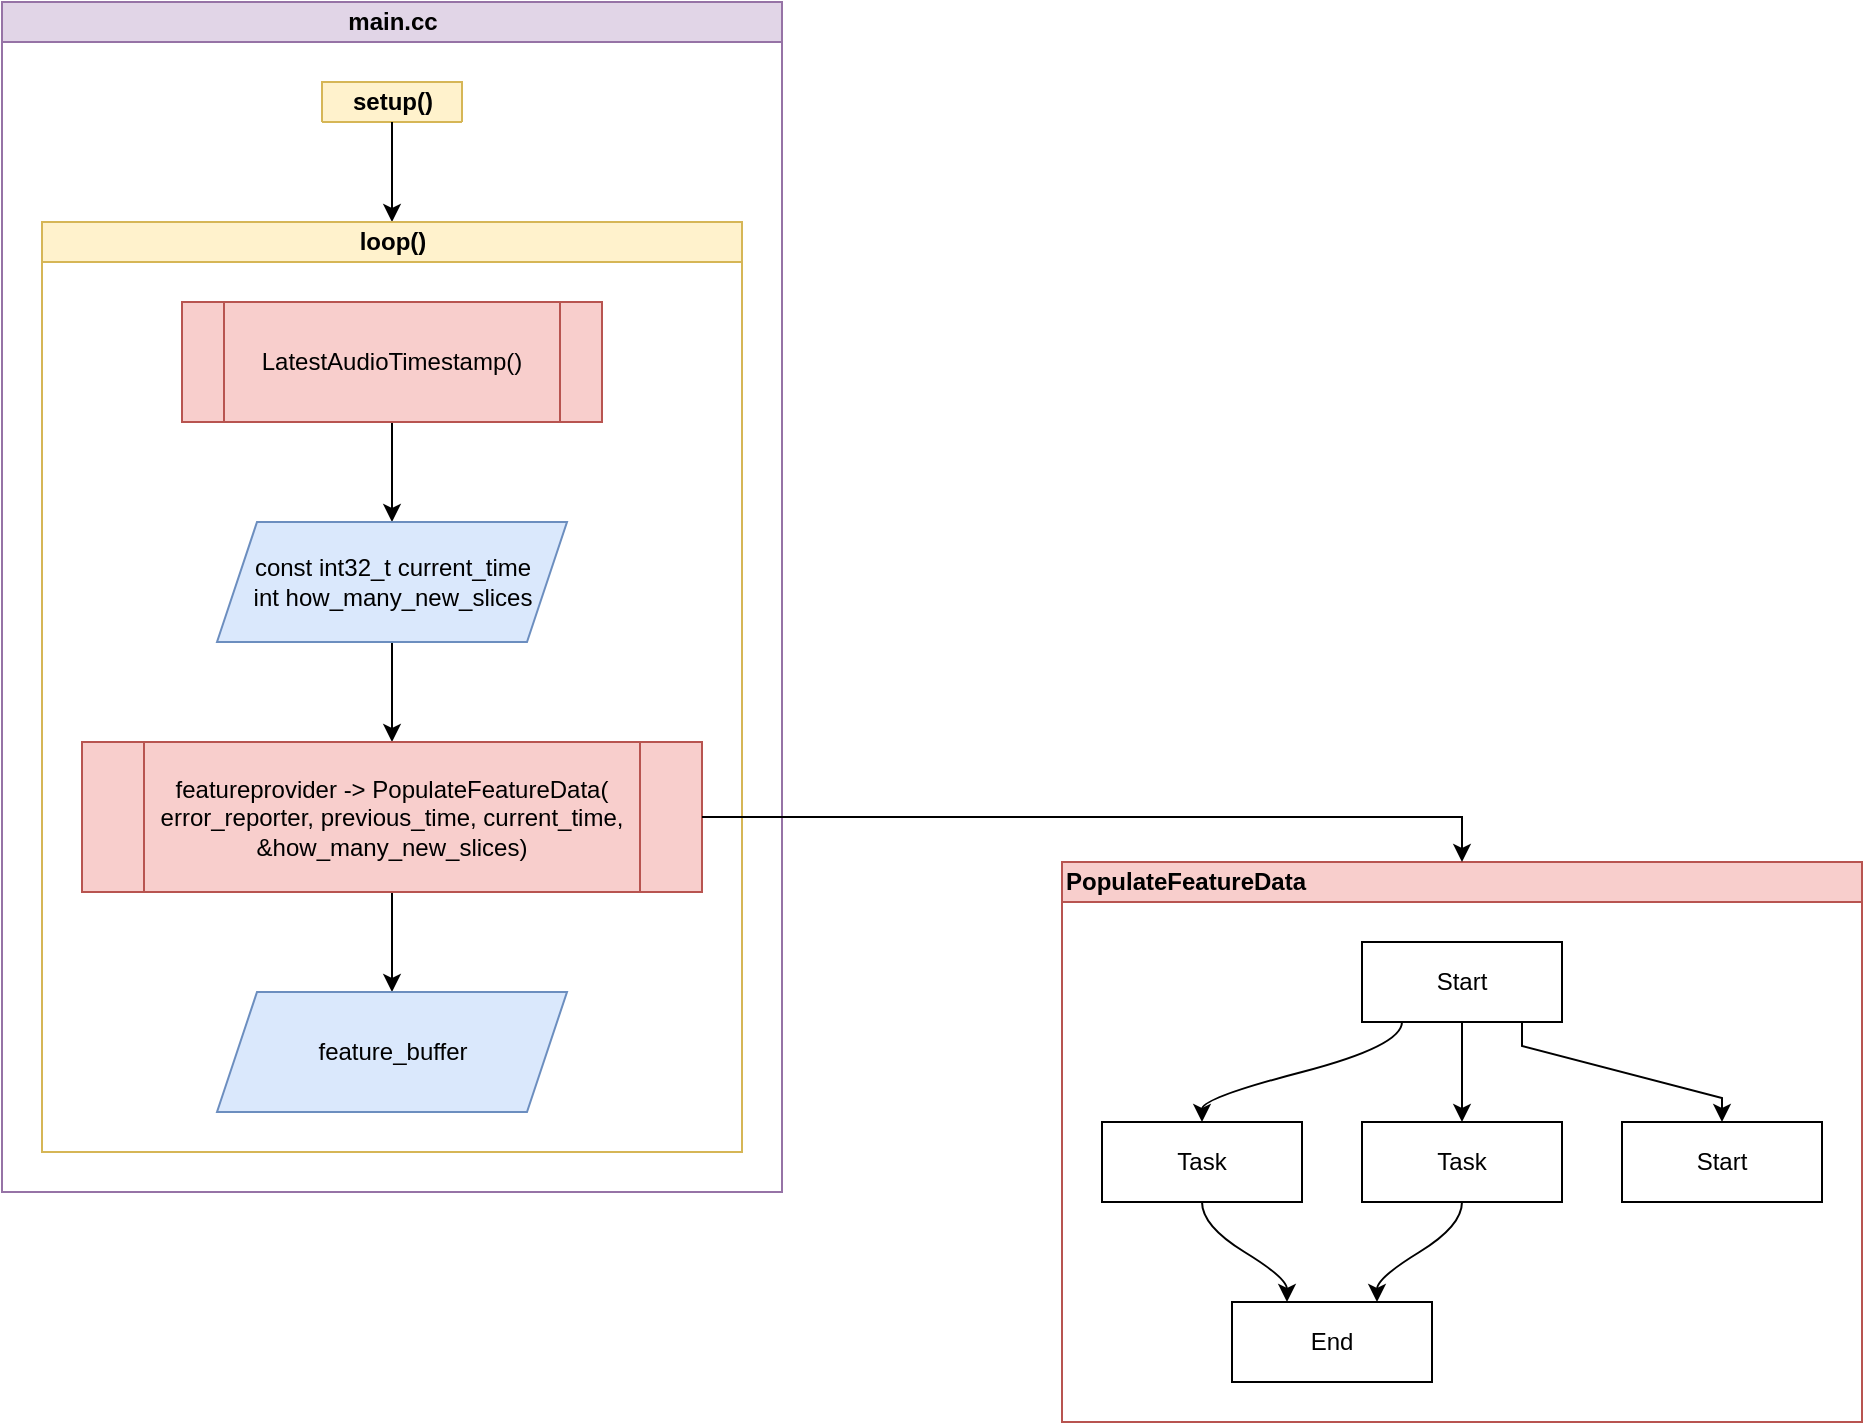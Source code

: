 <mxfile version="13.9.7" type="github"><diagram id="BdJFewWl0ucDXXYkBtNL" name="Page-1"><mxGraphModel dx="1422" dy="762" grid="1" gridSize="10" guides="1" tooltips="1" connect="1" arrows="1" fold="1" page="1" pageScale="1" pageWidth="850" pageHeight="1100" math="0" shadow="0"><root><mxCell id="0"/><mxCell id="1" parent="0"/><mxCell id="KxusaVbQvA8CLVQLILRV-35" value="main.cc" style="swimlane;html=1;startSize=20;horizontal=1;childLayout=flowLayout;flowOrientation=north;resizable=0;interRankCellSpacing=50;containerType=tree;fillColor=#e1d5e7;strokeColor=#9673a6;" vertex="1" parent="1"><mxGeometry x="170" y="70" width="390" height="595" as="geometry"><mxRectangle x="170" y="70" width="80" height="20" as="alternateBounds"/></mxGeometry></mxCell><mxCell id="KxusaVbQvA8CLVQLILRV-48" value="setup()" style="swimlane;html=1;startSize=20;horizontal=1;childLayout=flowLayout;flowOrientation=north;resizable=0;interRankCellSpacing=50;containerType=tree;direction=east;flipH=0;flipV=0;fillColor=#fff2cc;strokeColor=#d6b656;" vertex="1" collapsed="1" parent="KxusaVbQvA8CLVQLILRV-35"><mxGeometry x="160" y="40" width="70" height="20" as="geometry"><mxRectangle x="20" y="40" width="500" height="849" as="alternateBounds"/></mxGeometry></mxCell><mxCell id="KxusaVbQvA8CLVQLILRV-151" style="edgeStyle=orthogonalEdgeStyle;rounded=0;orthogonalLoop=1;jettySize=auto;html=1;noEdgeStyle=1;orthogonal=1;" edge="1" parent="KxusaVbQvA8CLVQLILRV-48" source="KxusaVbQvA8CLVQLILRV-49" target="KxusaVbQvA8CLVQLILRV-150"><mxGeometry relative="1" as="geometry"><Array as="points"><mxPoint x="250.935" y="52"/><mxPoint x="298.435" y="78"/></Array></mxGeometry></mxCell><mxCell id="KxusaVbQvA8CLVQLILRV-49" value="Instantiate&amp;nbsp;error reporter" style="whiteSpace=wrap;html=1;imageAspect=1;fillColor=#d5e8d4;strokeColor=#82b366;" vertex="1" parent="KxusaVbQvA8CLVQLILRV-48"><mxGeometry x="1123.13" width="140" height="40" as="geometry"/></mxCell><mxCell id="KxusaVbQvA8CLVQLILRV-102" style="edgeStyle=orthogonalEdgeStyle;rounded=0;orthogonalLoop=1;jettySize=auto;html=1;noEdgeStyle=1;orthogonal=1;" edge="1" parent="KxusaVbQvA8CLVQLILRV-48" source="KxusaVbQvA8CLVQLILRV-75" target="KxusaVbQvA8CLVQLILRV-78"><mxGeometry relative="1" as="geometry"><Array as="points"><mxPoint x="138.435" y="272"/><mxPoint x="195.31" y="298"/></Array></mxGeometry></mxCell><mxCell id="KxusaVbQvA8CLVQLILRV-75" value="Pull in ML model Ops" style="whiteSpace=wrap;html=1;imageAspect=1;fillColor=#d5e8d4;strokeColor=#82b366;" vertex="1" parent="KxusaVbQvA8CLVQLILRV-48"><mxGeometry x="1323.13" width="202.5" height="40" as="geometry"/></mxCell><mxCell id="KxusaVbQvA8CLVQLILRV-160" style="edgeStyle=orthogonalEdgeStyle;rounded=0;orthogonalLoop=1;jettySize=auto;html=1;noEdgeStyle=1;orthogonal=1;" edge="1" parent="KxusaVbQvA8CLVQLILRV-48" source="KxusaVbQvA8CLVQLILRV-78" target="KxusaVbQvA8CLVQLILRV-159"><mxGeometry relative="1" as="geometry"><Array as="points"><mxPoint x="233.123" y="362"/><mxPoint x="309.06" y="388"/></Array></mxGeometry></mxCell><mxCell id="KxusaVbQvA8CLVQLILRV-78" value="Build model interpreter" style="whiteSpace=wrap;html=1;direction=west;imageAspect=1;fillColor=#d5e8d4;strokeColor=#82b366;" vertex="1" parent="KxusaVbQvA8CLVQLILRV-48"><mxGeometry x="2068.13" width="161.25" height="40" as="geometry"/></mxCell><mxCell id="KxusaVbQvA8CLVQLILRV-90" value="" style="edgeStyle=orthogonalEdgeStyle;rounded=0;orthogonalLoop=1;jettySize=auto;html=1;noEdgeStyle=1;orthogonal=1;" edge="1" source="KxusaVbQvA8CLVQLILRV-49" target="KxusaVbQvA8CLVQLILRV-91" parent="KxusaVbQvA8CLVQLILRV-48"><mxGeometry relative="1" as="geometry"><Array as="points"><mxPoint x="185.935" y="52"/><mxPoint x="138.435" y="78"/></Array></mxGeometry></mxCell><mxCell id="KxusaVbQvA8CLVQLILRV-101" style="edgeStyle=orthogonalEdgeStyle;rounded=0;orthogonalLoop=1;jettySize=auto;html=1;entryX=0.5;entryY=0;entryDx=0;entryDy=0;noEdgeStyle=1;orthogonal=1;" edge="1" parent="KxusaVbQvA8CLVQLILRV-48" source="KxusaVbQvA8CLVQLILRV-91" target="KxusaVbQvA8CLVQLILRV-75"><mxGeometry relative="1" as="geometry"><Array as="points"><mxPoint x="105.935" y="162"/><mxPoint x="138.435" y="188"/></Array></mxGeometry></mxCell><mxCell id="KxusaVbQvA8CLVQLILRV-158" style="edgeStyle=orthogonalEdgeStyle;rounded=0;orthogonalLoop=1;jettySize=auto;html=1;noEdgeStyle=1;orthogonal=1;" edge="1" parent="KxusaVbQvA8CLVQLILRV-48" source="KxusaVbQvA8CLVQLILRV-91" target="KxusaVbQvA8CLVQLILRV-156"><mxGeometry relative="1" as="geometry"><Array as="points"><mxPoint x="170.935" y="162"/><mxPoint x="329.685" y="188"/></Array></mxGeometry></mxCell><mxCell id="KxusaVbQvA8CLVQLILRV-91" value="Get ML model" style="whiteSpace=wrap;html=1;imageAspect=1;fillColor=#d5e8d4;strokeColor=#82b366;" vertex="1" parent="KxusaVbQvA8CLVQLILRV-48"><mxGeometry x="2289.38" width="140" height="40" as="geometry"/></mxCell><mxCell id="KxusaVbQvA8CLVQLILRV-110" style="edgeStyle=orthogonalEdgeStyle;rounded=0;orthogonalLoop=1;jettySize=auto;html=1;noEdgeStyle=1;orthogonal=1;" edge="1" target="KxusaVbQvA8CLVQLILRV-111" source="KxusaVbQvA8CLVQLILRV-78" parent="KxusaVbQvA8CLVQLILRV-48"><mxGeometry relative="1" as="geometry"><mxPoint x="2389.23" y="3870" as="sourcePoint"/><Array as="points"><mxPoint x="157.498" y="362"/><mxPoint x="138.435" y="388"/></Array></mxGeometry></mxCell><mxCell id="KxusaVbQvA8CLVQLILRV-111" value="Allocate memory for tensors" style="whiteSpace=wrap;html=1;direction=west;imageAspect=1;fillColor=#d5e8d4;strokeColor=#82b366;" vertex="1" parent="KxusaVbQvA8CLVQLILRV-48"><mxGeometry x="1585.63" width="161.25" height="40" as="geometry"/></mxCell><mxCell id="KxusaVbQvA8CLVQLILRV-112" style="edgeStyle=orthogonalEdgeStyle;rounded=0;orthogonalLoop=1;jettySize=auto;html=1;noEdgeStyle=1;orthogonal=1;" edge="1" target="KxusaVbQvA8CLVQLILRV-113" source="KxusaVbQvA8CLVQLILRV-111" parent="KxusaVbQvA8CLVQLILRV-48"><mxGeometry relative="1" as="geometry"><mxPoint x="2369.23" y="3920" as="sourcePoint"/><Array as="points"><mxPoint x="138.435" y="472"/><mxPoint x="189.373" y="498"/></Array></mxGeometry></mxCell><mxCell id="KxusaVbQvA8CLVQLILRV-163" style="edgeStyle=orthogonalEdgeStyle;rounded=0;orthogonalLoop=1;jettySize=auto;html=1;noEdgeStyle=1;orthogonal=1;" edge="1" parent="KxusaVbQvA8CLVQLILRV-48" source="KxusaVbQvA8CLVQLILRV-113" target="KxusaVbQvA8CLVQLILRV-161"><mxGeometry relative="1" as="geometry"><Array as="points"><mxPoint x="234.686" y="562"/><mxPoint x="329.06" y="588"/></Array></mxGeometry></mxCell><mxCell id="KxusaVbQvA8CLVQLILRV-113" value="Check parameters of model input" style="whiteSpace=wrap;html=1;direction=west;imageAspect=1;fillColor=#d5e8d4;strokeColor=#82b366;" vertex="1" parent="KxusaVbQvA8CLVQLILRV-48"><mxGeometry x="2489.38" width="191.25" height="40" as="geometry"/></mxCell><mxCell id="KxusaVbQvA8CLVQLILRV-114" style="edgeStyle=orthogonalEdgeStyle;rounded=0;orthogonalLoop=1;jettySize=auto;html=1;noEdgeStyle=1;orthogonal=1;" edge="1" target="KxusaVbQvA8CLVQLILRV-115" source="KxusaVbQvA8CLVQLILRV-113" parent="KxusaVbQvA8CLVQLILRV-48"><mxGeometry relative="1" as="geometry"><mxPoint x="2349.23" y="3970" as="sourcePoint"/><Array as="points"><mxPoint x="144.061" y="562"/><mxPoint x="100.625" y="588"/></Array></mxGeometry></mxCell><mxCell id="KxusaVbQvA8CLVQLILRV-165" style="edgeStyle=orthogonalEdgeStyle;rounded=0;orthogonalLoop=1;jettySize=auto;html=1;noEdgeStyle=1;orthogonal=1;" edge="1" parent="KxusaVbQvA8CLVQLILRV-48" source="KxusaVbQvA8CLVQLILRV-115" target="KxusaVbQvA8CLVQLILRV-164"><mxGeometry relative="1" as="geometry"><Array as="points"><mxPoint x="100.625" y="691"/><mxPoint x="100.625" y="717"/></Array></mxGeometry></mxCell><mxCell id="KxusaVbQvA8CLVQLILRV-115" value="Instantiate other pointers and data need by main loop" style="html=1;direction=west;whiteSpace=wrap;imageAspect=1;fillColor=#d5e8d4;strokeColor=#82b366;" vertex="1" parent="KxusaVbQvA8CLVQLILRV-48"><mxGeometry x="1806.88" width="201.25" height="79" as="geometry"/></mxCell><mxCell id="KxusaVbQvA8CLVQLILRV-150" value="error_reporter" style="shape=parallelogram;perimeter=parallelogramPerimeter;whiteSpace=wrap;html=1;fixedSize=1;fillColor=#dae8fc;strokeColor=#6c8ebf;" vertex="1" parent="KxusaVbQvA8CLVQLILRV-48"><mxGeometry width="120" height="60" as="geometry"/></mxCell><mxCell id="KxusaVbQvA8CLVQLILRV-156" value="model" style="shape=parallelogram;perimeter=parallelogramPerimeter;whiteSpace=wrap;html=1;fixedSize=1;fillColor=#dae8fc;strokeColor=#6c8ebf;" vertex="1" parent="KxusaVbQvA8CLVQLILRV-48"><mxGeometry x="180" width="120" height="60" as="geometry"/></mxCell><mxCell id="KxusaVbQvA8CLVQLILRV-159" value="interpreter" style="shape=parallelogram;perimeter=parallelogramPerimeter;whiteSpace=wrap;html=1;fixedSize=1;fillColor=#dae8fc;strokeColor=#6c8ebf;" vertex="1" parent="KxusaVbQvA8CLVQLILRV-48"><mxGeometry x="360" width="120" height="60" as="geometry"/></mxCell><mxCell id="KxusaVbQvA8CLVQLILRV-161" value="TfLiteTensor* model_input,&lt;br&gt;int8_t* model_input_buffer" style="shape=parallelogram;perimeter=parallelogramPerimeter;whiteSpace=wrap;html=1;fixedSize=1;fillColor=#dae8fc;strokeColor=#6c8ebf;" vertex="1" parent="KxusaVbQvA8CLVQLILRV-48"><mxGeometry x="540" width="195.62" height="60" as="geometry"/></mxCell><mxCell id="KxusaVbQvA8CLVQLILRV-164" value="FeatureProvider* feature_provider,&lt;br&gt;RecognizeCommands* recognizer,&lt;br&gt;int32_t previous_time" style="shape=parallelogram;perimeter=parallelogramPerimeter;whiteSpace=wrap;html=1;fixedSize=1;fillColor=#dae8fc;strokeColor=#6c8ebf;" vertex="1" parent="KxusaVbQvA8CLVQLILRV-48"><mxGeometry x="795.62" width="267.51" height="60" as="geometry"/></mxCell><mxCell id="KxusaVbQvA8CLVQLILRV-117" value="" style="edgeStyle=orthogonalEdgeStyle;rounded=0;orthogonalLoop=1;jettySize=auto;html=1;noEdgeStyle=1;orthogonal=1;" edge="1" source="KxusaVbQvA8CLVQLILRV-48" target="KxusaVbQvA8CLVQLILRV-118" parent="KxusaVbQvA8CLVQLILRV-35"><mxGeometry relative="1" as="geometry"><Array as="points"><mxPoint x="195" y="72"/><mxPoint x="195" y="98"/></Array></mxGeometry></mxCell><mxCell id="KxusaVbQvA8CLVQLILRV-118" value="loop()" style="swimlane;html=1;startSize=20;horizontal=1;childLayout=flowLayout;flowOrientation=north;resizable=0;interRankCellSpacing=50;containerType=tree;direction=east;flipH=0;flipV=0;fillColor=#fff2cc;strokeColor=#d6b656;" vertex="1" parent="KxusaVbQvA8CLVQLILRV-35"><mxGeometry x="20" y="110" width="350" height="465" as="geometry"><mxRectangle x="20" y="110" width="70" height="20" as="alternateBounds"/></mxGeometry></mxCell><mxCell id="KxusaVbQvA8CLVQLILRV-138" style="edgeStyle=orthogonalEdgeStyle;rounded=0;orthogonalLoop=1;jettySize=auto;html=1;noEdgeStyle=1;orthogonal=1;" edge="1" parent="KxusaVbQvA8CLVQLILRV-118" source="KxusaVbQvA8CLVQLILRV-132" target="KxusaVbQvA8CLVQLILRV-137"><mxGeometry relative="1" as="geometry"><Array as="points"><mxPoint x="175" y="112"/><mxPoint x="175" y="138"/></Array></mxGeometry></mxCell><mxCell id="KxusaVbQvA8CLVQLILRV-132" value="LatestAudioTimestamp()" style="shape=process;whiteSpace=wrap;html=1;backgroundOutline=1;fillColor=#f8cecc;strokeColor=#b85450;" vertex="1" parent="KxusaVbQvA8CLVQLILRV-118"><mxGeometry x="70" y="40" width="210" height="60" as="geometry"/></mxCell><mxCell id="KxusaVbQvA8CLVQLILRV-143" style="edgeStyle=orthogonalEdgeStyle;rounded=0;orthogonalLoop=1;jettySize=auto;html=1;noEdgeStyle=1;orthogonal=1;" edge="1" parent="KxusaVbQvA8CLVQLILRV-118" source="KxusaVbQvA8CLVQLILRV-137" target="KxusaVbQvA8CLVQLILRV-142"><mxGeometry relative="1" as="geometry"><Array as="points"><mxPoint x="175" y="222"/><mxPoint x="175" y="248"/></Array></mxGeometry></mxCell><mxCell id="KxusaVbQvA8CLVQLILRV-137" value="const int32_t current_time&lt;br&gt;int how_many_new_slices" style="shape=parallelogram;perimeter=parallelogramPerimeter;whiteSpace=wrap;html=1;fixedSize=1;fillColor=#dae8fc;strokeColor=#6c8ebf;" vertex="1" parent="KxusaVbQvA8CLVQLILRV-118"><mxGeometry x="87.5" y="150" width="175" height="60" as="geometry"/></mxCell><mxCell id="KxusaVbQvA8CLVQLILRV-147" style="edgeStyle=orthogonalEdgeStyle;rounded=0;orthogonalLoop=1;jettySize=auto;html=1;noEdgeStyle=1;orthogonal=1;" edge="1" parent="KxusaVbQvA8CLVQLILRV-118" source="KxusaVbQvA8CLVQLILRV-142" target="KxusaVbQvA8CLVQLILRV-146"><mxGeometry relative="1" as="geometry"><Array as="points"><mxPoint x="175" y="347"/><mxPoint x="175" y="373"/></Array></mxGeometry></mxCell><mxCell id="KxusaVbQvA8CLVQLILRV-142" value="featureprovider -&amp;gt; PopulateFeatureData(&lt;br&gt;error_reporter, previous_time, current_time, &amp;amp;how_many_new_slices)" style="shape=process;whiteSpace=wrap;html=1;backgroundOutline=1;fillColor=#f8cecc;strokeColor=#b85450;" vertex="1" parent="KxusaVbQvA8CLVQLILRV-118"><mxGeometry x="20" y="260" width="310" height="75" as="geometry"/></mxCell><mxCell id="KxusaVbQvA8CLVQLILRV-146" value="feature_buffer" style="shape=parallelogram;perimeter=parallelogramPerimeter;whiteSpace=wrap;html=1;fixedSize=1;fillColor=#dae8fc;strokeColor=#6c8ebf;" vertex="1" parent="KxusaVbQvA8CLVQLILRV-118"><mxGeometry x="87.5" y="385" width="175" height="60" as="geometry"/></mxCell><mxCell id="KxusaVbQvA8CLVQLILRV-174" value="PopulateFeatureData" style="swimlane;html=1;startSize=20;horizontal=1;childLayout=flowLayout;flowOrientation=north;resizable=0;interRankCellSpacing=50;containerType=tree;align=left;fillColor=#f8cecc;strokeColor=#b85450;" vertex="1" parent="1"><mxGeometry x="700" y="500" width="400" height="280" as="geometry"/></mxCell><mxCell id="KxusaVbQvA8CLVQLILRV-175" value="Start" style="whiteSpace=wrap;html=1;" vertex="1" parent="KxusaVbQvA8CLVQLILRV-174"><mxGeometry x="150" y="40" width="100" height="40" as="geometry"/></mxCell><mxCell id="KxusaVbQvA8CLVQLILRV-176" value="Task" style="whiteSpace=wrap;html=1;" vertex="1" parent="KxusaVbQvA8CLVQLILRV-174"><mxGeometry x="20" y="130" width="100" height="40" as="geometry"/></mxCell><mxCell id="KxusaVbQvA8CLVQLILRV-177" value="" style="html=1;curved=1;noEdgeStyle=1;orthogonal=1;" edge="1" parent="KxusaVbQvA8CLVQLILRV-174" source="KxusaVbQvA8CLVQLILRV-175" target="KxusaVbQvA8CLVQLILRV-176"><mxGeometry relative="1" as="geometry"><Array as="points"><mxPoint x="170" y="92"/><mxPoint x="70" y="118"/></Array></mxGeometry></mxCell><mxCell id="KxusaVbQvA8CLVQLILRV-178" value="Task" style="whiteSpace=wrap;html=1;" vertex="1" parent="KxusaVbQvA8CLVQLILRV-174"><mxGeometry x="150" y="130" width="100" height="40" as="geometry"/></mxCell><mxCell id="KxusaVbQvA8CLVQLILRV-179" value="" style="html=1;curved=1;noEdgeStyle=1;orthogonal=1;" edge="1" parent="KxusaVbQvA8CLVQLILRV-174" source="KxusaVbQvA8CLVQLILRV-175" target="KxusaVbQvA8CLVQLILRV-178"><mxGeometry relative="1" as="geometry"><Array as="points"><mxPoint x="200" y="94"/><mxPoint x="200" y="118"/></Array></mxGeometry></mxCell><mxCell id="KxusaVbQvA8CLVQLILRV-180" value="End" style="whiteSpace=wrap;html=1;" vertex="1" parent="KxusaVbQvA8CLVQLILRV-174"><mxGeometry x="85" y="220" width="100" height="40" as="geometry"/></mxCell><mxCell id="KxusaVbQvA8CLVQLILRV-181" value="" style="html=1;curved=1;noEdgeStyle=1;orthogonal=1;" edge="1" parent="KxusaVbQvA8CLVQLILRV-174" source="KxusaVbQvA8CLVQLILRV-176" target="KxusaVbQvA8CLVQLILRV-180"><mxGeometry relative="1" as="geometry"><Array as="points"><mxPoint x="70" y="182"/><mxPoint x="112.5" y="208"/></Array></mxGeometry></mxCell><mxCell id="KxusaVbQvA8CLVQLILRV-182" value="" style="html=1;curved=1;noEdgeStyle=1;orthogonal=1;" edge="1" parent="KxusaVbQvA8CLVQLILRV-174" source="KxusaVbQvA8CLVQLILRV-178" target="KxusaVbQvA8CLVQLILRV-180"><mxGeometry relative="1" as="geometry"><Array as="points"><mxPoint x="200" y="182"/><mxPoint x="157.5" y="208"/></Array></mxGeometry></mxCell><mxCell id="KxusaVbQvA8CLVQLILRV-184" value="" style="edgeStyle=orthogonalEdgeStyle;rounded=0;orthogonalLoop=1;jettySize=auto;html=1;noEdgeStyle=1;orthogonal=1;" edge="1" source="KxusaVbQvA8CLVQLILRV-175" target="KxusaVbQvA8CLVQLILRV-185" parent="KxusaVbQvA8CLVQLILRV-174"><mxGeometry relative="1" as="geometry"><Array as="points"><mxPoint x="230" y="92"/><mxPoint x="330" y="118"/></Array></mxGeometry></mxCell><mxCell id="KxusaVbQvA8CLVQLILRV-185" value="Start" style="whiteSpace=wrap;html=1;" vertex="1" parent="KxusaVbQvA8CLVQLILRV-174"><mxGeometry x="280" y="130" width="100" height="40" as="geometry"/></mxCell><mxCell id="KxusaVbQvA8CLVQLILRV-183" style="edgeStyle=orthogonalEdgeStyle;rounded=0;orthogonalLoop=1;jettySize=auto;html=1;entryX=0.5;entryY=0;entryDx=0;entryDy=0;" edge="1" parent="1" source="KxusaVbQvA8CLVQLILRV-142" target="KxusaVbQvA8CLVQLILRV-174"><mxGeometry relative="1" as="geometry"/></mxCell></root></mxGraphModel></diagram></mxfile>